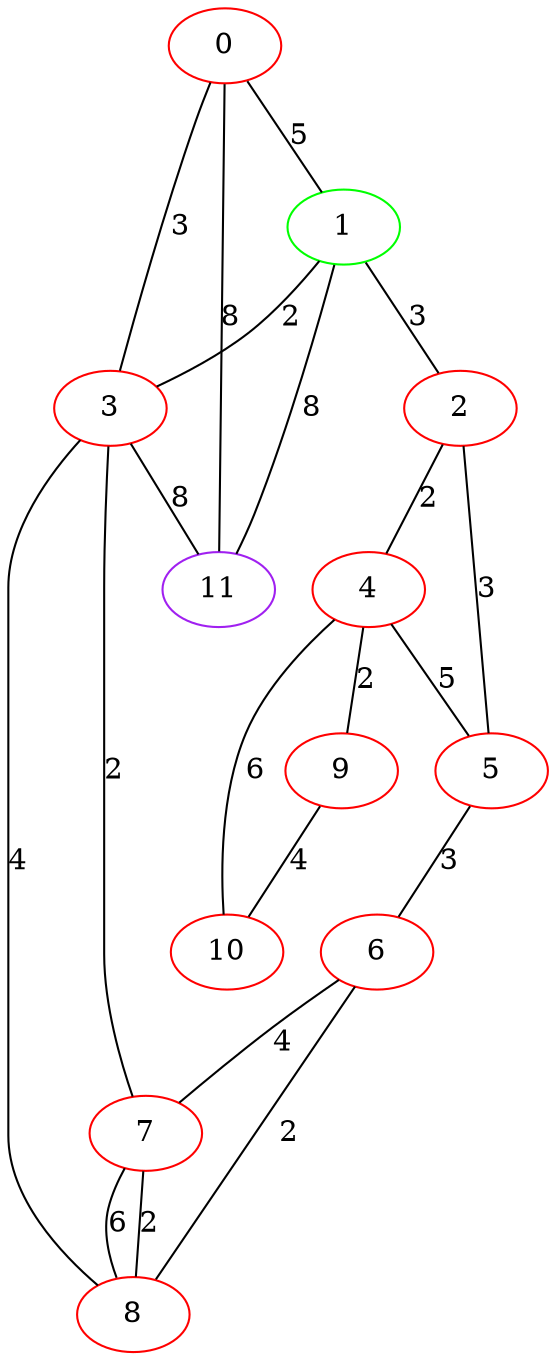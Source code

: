graph "" {
0 [color=red, weight=1];
1 [color=green, weight=2];
2 [color=red, weight=1];
3 [color=red, weight=1];
4 [color=red, weight=1];
5 [color=red, weight=1];
6 [color=red, weight=1];
7 [color=red, weight=1];
8 [color=red, weight=1];
9 [color=red, weight=1];
10 [color=red, weight=1];
11 [color=purple, weight=4];
0 -- 11  [key=0, label=8];
0 -- 1  [key=0, label=5];
0 -- 3  [key=0, label=3];
1 -- 11  [key=0, label=8];
1 -- 2  [key=0, label=3];
1 -- 3  [key=0, label=2];
2 -- 4  [key=0, label=2];
2 -- 5  [key=0, label=3];
3 -- 8  [key=0, label=4];
3 -- 11  [key=0, label=8];
3 -- 7  [key=0, label=2];
4 -- 9  [key=0, label=2];
4 -- 10  [key=0, label=6];
4 -- 5  [key=0, label=5];
5 -- 6  [key=0, label=3];
6 -- 8  [key=0, label=2];
6 -- 7  [key=0, label=4];
7 -- 8  [key=0, label=2];
7 -- 8  [key=1, label=6];
9 -- 10  [key=0, label=4];
}
